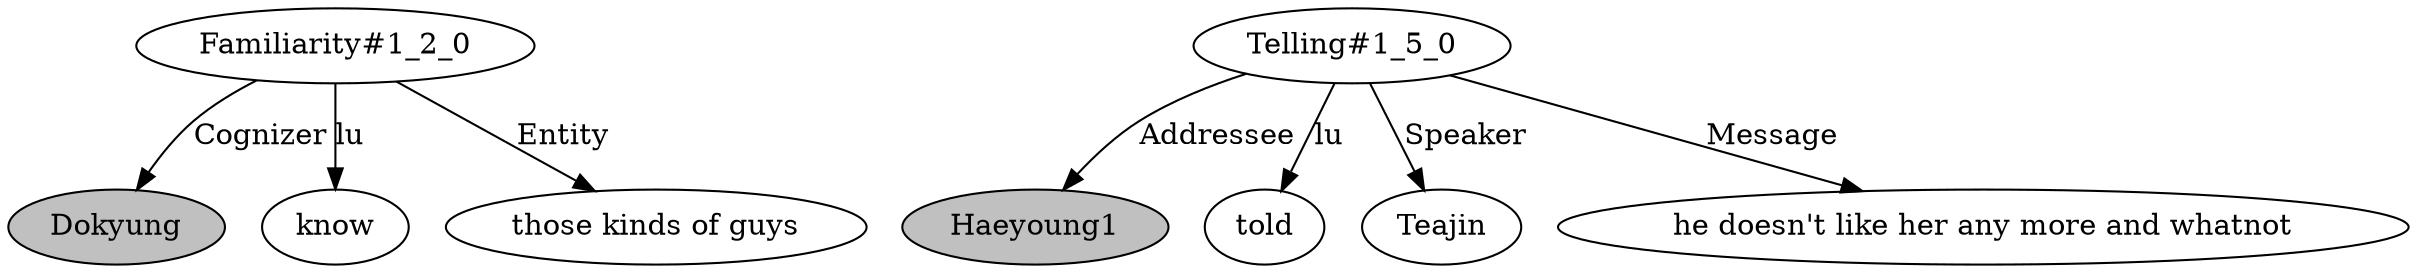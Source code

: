 // The Round Table
digraph {
	0 [label=Dokyung fillcolor=gray style=filled]
	1 [label="Familiarity#1_2_0"]
	2 [label=know]
	3 [label="those kinds of guys"]
	1 -> 2 [label=lu]
	1 -> 0 [label=Cognizer]
	1 -> 3 [label=Entity]
	4 [label=Haeyoung1 fillcolor=gray style=filled]
	5 [label="Telling#1_5_0"]
	6 [label=told]
	7 [label=Teajin]
	8 [label="he doesn't like her any more and whatnot"]
	5 -> 6 [label=lu]
	5 -> 7 [label=Speaker]
	5 -> 4 [label=Addressee]
	5 -> 8 [label=Message]
}
